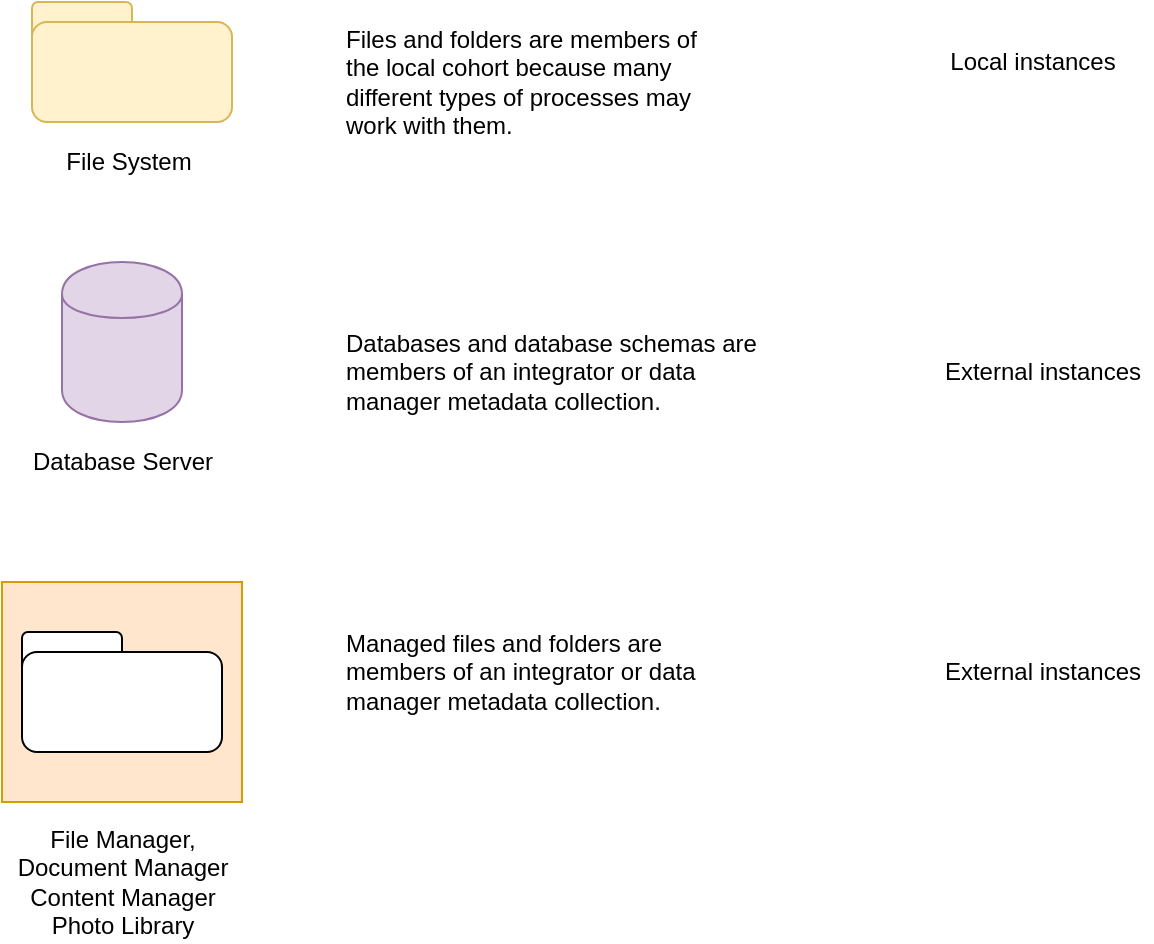 <mxfile version="12.4.2" type="device" pages="2"><diagram id="SlQlz_FcPWQnLJF7tZ5z" name="data-managers"><mxGraphModel dx="932" dy="598" grid="1" gridSize="10" guides="1" tooltips="1" connect="1" arrows="1" fold="1" page="1" pageScale="1" pageWidth="827" pageHeight="1169" math="0" shadow="0"><root><mxCell id="qEWORmq-P_R_PBA0xraj-0"/><mxCell id="qEWORmq-P_R_PBA0xraj-1" parent="qEWORmq-P_R_PBA0xraj-0"/><mxCell id="aL-94g7E4cJbYnGN59dc-1" value="Database Server" style="text;html=1;align=center;verticalAlign=middle;resizable=0;points=[];;autosize=1;" vertex="1" parent="qEWORmq-P_R_PBA0xraj-1"><mxGeometry x="100" y="300" width="110" height="20" as="geometry"/></mxCell><mxCell id="aL-94g7E4cJbYnGN59dc-2" value="" style="shape=cylinder;whiteSpace=wrap;html=1;boundedLbl=1;backgroundOutline=1;fillColor=#e1d5e7;strokeColor=#9673a6;" vertex="1" parent="qEWORmq-P_R_PBA0xraj-1"><mxGeometry x="125" y="210" width="60" height="80" as="geometry"/></mxCell><mxCell id="aL-94g7E4cJbYnGN59dc-5" value="File System" style="text;html=1;align=center;verticalAlign=middle;resizable=0;points=[];;autosize=1;" vertex="1" parent="qEWORmq-P_R_PBA0xraj-1"><mxGeometry x="117.5" y="150" width="80" height="20" as="geometry"/></mxCell><mxCell id="aL-94g7E4cJbYnGN59dc-7" value="" style="rounded=0;whiteSpace=wrap;html=1;fillColor=#ffe6cc;strokeColor=#d79b00;" vertex="1" parent="qEWORmq-P_R_PBA0xraj-1"><mxGeometry x="95" y="370" width="120" height="110" as="geometry"/></mxCell><mxCell id="aL-94g7E4cJbYnGN59dc-10" value="File Manager,&lt;br&gt;Document Manager&lt;br&gt;Content Manager&lt;br&gt;Photo Library" style="text;html=1;align=center;verticalAlign=middle;resizable=0;points=[];;autosize=1;" vertex="1" parent="qEWORmq-P_R_PBA0xraj-1"><mxGeometry x="95" y="490" width="120" height="60" as="geometry"/></mxCell><mxCell id="aL-94g7E4cJbYnGN59dc-11" value="" style="group" vertex="1" connectable="0" parent="qEWORmq-P_R_PBA0xraj-1"><mxGeometry x="105" y="80" width="105" height="60" as="geometry"/></mxCell><mxCell id="aL-94g7E4cJbYnGN59dc-3" value="" style="rounded=1;whiteSpace=wrap;html=1;fillColor=#fff2cc;strokeColor=#d6b656;" vertex="1" parent="aL-94g7E4cJbYnGN59dc-11"><mxGeometry x="5" width="50" height="20" as="geometry"/></mxCell><mxCell id="aL-94g7E4cJbYnGN59dc-4" value="" style="rounded=1;whiteSpace=wrap;html=1;fillColor=#fff2cc;strokeColor=#d6b656;" vertex="1" parent="aL-94g7E4cJbYnGN59dc-11"><mxGeometry x="5" y="10" width="100" height="50" as="geometry"/></mxCell><mxCell id="aL-94g7E4cJbYnGN59dc-12" value="" style="group" vertex="1" connectable="0" parent="qEWORmq-P_R_PBA0xraj-1"><mxGeometry x="95" y="395" width="110" height="60" as="geometry"/></mxCell><mxCell id="aL-94g7E4cJbYnGN59dc-8" value="" style="rounded=1;whiteSpace=wrap;html=1;" vertex="1" parent="aL-94g7E4cJbYnGN59dc-12"><mxGeometry x="10" width="50" height="20" as="geometry"/></mxCell><mxCell id="aL-94g7E4cJbYnGN59dc-9" value="" style="rounded=1;whiteSpace=wrap;html=1;" vertex="1" parent="aL-94g7E4cJbYnGN59dc-12"><mxGeometry x="10" y="10" width="100" height="50" as="geometry"/></mxCell><mxCell id="aL-94g7E4cJbYnGN59dc-14" value="Files and folders are members of &lt;br&gt;the local cohort because many&lt;br&gt;different types of processes may&lt;br&gt;work with them." style="text;html=1;align=left;verticalAlign=middle;resizable=0;points=[];;autosize=1;" vertex="1" parent="qEWORmq-P_R_PBA0xraj-1"><mxGeometry x="265" y="90" width="190" height="60" as="geometry"/></mxCell><mxCell id="aL-94g7E4cJbYnGN59dc-15" value="Databases and database schemas are&lt;br&gt;members of an integrator or data&lt;br&gt;manager metadata collection." style="text;html=1;align=left;verticalAlign=middle;resizable=0;points=[];;autosize=1;" vertex="1" parent="qEWORmq-P_R_PBA0xraj-1"><mxGeometry x="265" y="240" width="220" height="50" as="geometry"/></mxCell><mxCell id="aL-94g7E4cJbYnGN59dc-16" value="Managed files and folders are&lt;br&gt;members of an integrator or data&lt;br&gt;manager metadata collection." style="text;html=1;align=left;verticalAlign=middle;resizable=0;points=[];;autosize=1;" vertex="1" parent="qEWORmq-P_R_PBA0xraj-1"><mxGeometry x="265" y="390" width="190" height="50" as="geometry"/></mxCell><mxCell id="aL-94g7E4cJbYnGN59dc-17" value="Local instances" style="text;html=1;align=center;verticalAlign=middle;resizable=0;points=[];;autosize=1;" vertex="1" parent="qEWORmq-P_R_PBA0xraj-1"><mxGeometry x="560" y="100" width="100" height="20" as="geometry"/></mxCell><mxCell id="aL-94g7E4cJbYnGN59dc-18" value="External instances" style="text;html=1;align=center;verticalAlign=middle;resizable=0;points=[];;autosize=1;" vertex="1" parent="qEWORmq-P_R_PBA0xraj-1"><mxGeometry x="560" y="255" width="110" height="20" as="geometry"/></mxCell><mxCell id="aL-94g7E4cJbYnGN59dc-19" value="External instances" style="text;html=1;align=center;verticalAlign=middle;resizable=0;points=[];;autosize=1;" vertex="1" parent="qEWORmq-P_R_PBA0xraj-1"><mxGeometry x="560" y="405" width="110" height="20" as="geometry"/></mxCell></root></mxGraphModel></diagram><diagram id="EOfyEIvWAuLpGd_Z11Gm" name="database-open-types"><mxGraphModel dx="932" dy="598" grid="0" gridSize="10" guides="0" tooltips="1" connect="1" arrows="1" fold="1" page="1" pageScale="1" pageWidth="827" pageHeight="1169" math="0" shadow="0"><root><mxCell id="0"/><mxCell id="1" parent="0"/><mxCell id="QzzSCfnhz4Y8cJ4Taw_n-1" value="Software Server Platform" style="rounded=0;whiteSpace=wrap;html=1;fillColor=#fff2cc;strokeColor=#d6b656;" parent="1" vertex="1"><mxGeometry x="43" y="500" width="585" height="60" as="geometry"/></mxCell><mxCell id="QzzSCfnhz4Y8cJ4Taw_n-2" value="Database Server" style="rounded=0;whiteSpace=wrap;html=1;fillColor=#ffe6cc;strokeColor=#d79b00;" parent="1" vertex="1"><mxGeometry x="43" y="430" width="586" height="60" as="geometry"/></mxCell><mxCell id="QzzSCfnhz4Y8cJ4Taw_n-3" value="Database Manager" style="rounded=0;whiteSpace=wrap;html=1;fillColor=#ffe6cc;strokeColor=#d79b00;strokeWidth=5;" parent="1" vertex="1"><mxGeometry x="43" y="360" width="587" height="60" as="geometry"/></mxCell><mxCell id="QzzSCfnhz4Y8cJ4Taw_n-5" value="(Software Server)" style="text;html=1;align=center;verticalAlign=middle;resizable=0;points=[];;autosize=1;" parent="1" vertex="1"><mxGeometry x="643" y="450" width="110" height="20" as="geometry"/></mxCell><mxCell id="QzzSCfnhz4Y8cJ4Taw_n-6" value="(Software Server Capability)" style="text;html=1;align=center;verticalAlign=middle;resizable=0;points=[];;autosize=1;" parent="1" vertex="1"><mxGeometry x="643" y="380" width="170" height="20" as="geometry"/></mxCell><mxCell id="QzzSCfnhz4Y8cJ4Taw_n-7" value="Database" style="rounded=0;whiteSpace=wrap;html=1;fillColor=#dae8fc;strokeColor=#6c8ebf;" parent="1" vertex="1"><mxGeometry x="43" y="290" width="310" height="60" as="geometry"/></mxCell><mxCell id="QzzSCfnhz4Y8cJ4Taw_n-8" value="Database" style="rounded=0;whiteSpace=wrap;html=1;fillColor=#dae8fc;strokeColor=#6c8ebf;" parent="1" vertex="1"><mxGeometry x="363" y="290" width="267" height="60" as="geometry"/></mxCell><mxCell id="QzzSCfnhz4Y8cJ4Taw_n-9" value="(Data Store -&amp;gt; Asset)" style="text;html=1;align=center;verticalAlign=middle;resizable=0;points=[];;autosize=1;" parent="1" vertex="1"><mxGeometry x="643" y="310" width="130" height="20" as="geometry"/></mxCell><mxCell id="QzzSCfnhz4Y8cJ4Taw_n-10" value="Database Schema" style="rounded=0;whiteSpace=wrap;html=1;fillColor=#d5e8d4;strokeColor=#82b366;" parent="1" vertex="1"><mxGeometry x="43" y="220" width="310" height="60" as="geometry"/></mxCell><mxCell id="QzzSCfnhz4Y8cJ4Taw_n-11" value="Database Schema" style="rounded=0;whiteSpace=wrap;html=1;fillColor=#d5e8d4;strokeColor=#82b366;" parent="1" vertex="1"><mxGeometry x="363" y="220" width="150" height="60" as="geometry"/></mxCell><mxCell id="QzzSCfnhz4Y8cJ4Taw_n-12" value="Database Schema" style="rounded=0;whiteSpace=wrap;html=1;fillColor=#d5e8d4;strokeColor=#82b366;" parent="1" vertex="1"><mxGeometry x="523" y="220" width="107" height="60" as="geometry"/></mxCell><mxCell id="QzzSCfnhz4Y8cJ4Taw_n-13" value="Table" style="rounded=0;whiteSpace=wrap;html=1;fillColor=#e1d5e7;strokeColor=#9673a6;" parent="1" vertex="1"><mxGeometry x="126" y="150" width="144" height="60" as="geometry"/></mxCell><mxCell id="QzzSCfnhz4Y8cJ4Taw_n-15" value="View" style="rounded=0;whiteSpace=wrap;html=1;fillColor=#e1d5e7;strokeColor=#9673a6;" parent="1" vertex="1"><mxGeometry x="283" y="150" width="70" height="60" as="geometry"/></mxCell><mxCell id="QzzSCfnhz4Y8cJ4Taw_n-16" value="Table" style="rounded=0;whiteSpace=wrap;html=1;fillColor=#e1d5e7;strokeColor=#9673a6;" parent="1" vertex="1"><mxGeometry x="523" y="150" width="106" height="60" as="geometry"/></mxCell><mxCell id="QzzSCfnhz4Y8cJ4Taw_n-17" value="Table" style="rounded=0;whiteSpace=wrap;html=1;fillColor=#e1d5e7;strokeColor=#9673a6;" parent="1" vertex="1"><mxGeometry x="363" y="150" width="70" height="60" as="geometry"/></mxCell><mxCell id="QzzSCfnhz4Y8cJ4Taw_n-18" value="Table" style="rounded=0;whiteSpace=wrap;html=1;fillColor=#e1d5e7;strokeColor=#9673a6;" parent="1" vertex="1"><mxGeometry x="443" y="150" width="70" height="60" as="geometry"/></mxCell><mxCell id="QzzSCfnhz4Y8cJ4Taw_n-19" value="Table" style="rounded=0;whiteSpace=wrap;html=1;fillColor=#e1d5e7;strokeColor=#9673a6;" parent="1" vertex="1"><mxGeometry x="43" y="150" width="67" height="60" as="geometry"/></mxCell><mxCell id="QzzSCfnhz4Y8cJ4Taw_n-20" value="(Deployed Database Schema -&amp;gt; Data Set - &amp;gt; Asset)" style="text;html=1;align=center;verticalAlign=middle;resizable=0;points=[];;autosize=1;" parent="1" vertex="1"><mxGeometry x="643" y="254" width="285" height="18" as="geometry"/></mxCell><mxCell id="QzzSCfnhz4Y8cJ4Taw_n-21" value="Column" style="rounded=0;whiteSpace=wrap;html=1;rotation=-90;fillColor=#e1d5e7;strokeColor=#9673a6;" parent="1" vertex="1"><mxGeometry x="24" y="90" width="70" height="30" as="geometry"/></mxCell><mxCell id="QzzSCfnhz4Y8cJ4Taw_n-22" value="Column" style="rounded=0;whiteSpace=wrap;html=1;rotation=-90;fillColor=#e1d5e7;strokeColor=#9673a6;" parent="1" vertex="1"><mxGeometry x="61" y="90" width="70" height="30" as="geometry"/></mxCell><mxCell id="QzzSCfnhz4Y8cJ4Taw_n-23" value="Column" style="rounded=0;whiteSpace=wrap;html=1;rotation=-90;fillColor=#e1d5e7;strokeColor=#9673a6;" parent="1" vertex="1"><mxGeometry x="107" y="90" width="70" height="30" as="geometry"/></mxCell><mxCell id="QzzSCfnhz4Y8cJ4Taw_n-24" value="Column" style="rounded=0;whiteSpace=wrap;html=1;rotation=-90;fillColor=#e1d5e7;strokeColor=#9673a6;" parent="1" vertex="1"><mxGeometry x="144" y="90" width="70" height="30" as="geometry"/></mxCell><mxCell id="QzzSCfnhz4Y8cJ4Taw_n-25" value="Column" style="rounded=0;whiteSpace=wrap;html=1;rotation=-90;fillColor=#e1d5e7;strokeColor=#9673a6;" parent="1" vertex="1"><mxGeometry x="183" y="90" width="70" height="30" as="geometry"/></mxCell><mxCell id="QzzSCfnhz4Y8cJ4Taw_n-26" value="Column" style="rounded=0;whiteSpace=wrap;html=1;rotation=-90;fillColor=#e1d5e7;strokeColor=#9673a6;" parent="1" vertex="1"><mxGeometry x="220" y="90" width="70" height="30" as="geometry"/></mxCell><mxCell id="QzzSCfnhz4Y8cJ4Taw_n-30" style="edgeStyle=orthogonalEdgeStyle;rounded=0;orthogonalLoop=1;jettySize=auto;html=1;exitX=1;exitY=0.5;exitDx=0;exitDy=0;entryX=1;entryY=0.5;entryDx=0;entryDy=0;fillColor=#e1d5e7;strokeColor=#9673a6;" parent="1" source="QzzSCfnhz4Y8cJ4Taw_n-28" target="QzzSCfnhz4Y8cJ4Taw_n-26" edge="1"><mxGeometry relative="1" as="geometry"/></mxCell><mxCell id="QzzSCfnhz4Y8cJ4Taw_n-28" value="Column" style="rounded=0;whiteSpace=wrap;html=1;rotation=-90;fillColor=#e1d5e7;strokeColor=#9673a6;" parent="1" vertex="1"><mxGeometry x="264" y="90" width="70" height="30" as="geometry"/></mxCell><mxCell id="QzzSCfnhz4Y8cJ4Taw_n-31" style="edgeStyle=orthogonalEdgeStyle;rounded=0;orthogonalLoop=1;jettySize=auto;html=1;exitX=1;exitY=0.5;exitDx=0;exitDy=0;entryX=1;entryY=0.5;entryDx=0;entryDy=0;fillColor=#e1d5e7;strokeColor=#9673a6;" parent="1" source="QzzSCfnhz4Y8cJ4Taw_n-29" target="QzzSCfnhz4Y8cJ4Taw_n-25" edge="1"><mxGeometry relative="1" as="geometry"/></mxCell><mxCell id="QzzSCfnhz4Y8cJ4Taw_n-29" value="Column" style="rounded=0;whiteSpace=wrap;html=1;rotation=-90;fillColor=#e1d5e7;strokeColor=#9673a6;" parent="1" vertex="1"><mxGeometry x="301" y="90" width="70" height="30" as="geometry"/></mxCell><mxCell id="QzzSCfnhz4Y8cJ4Taw_n-32" value="Column" style="rounded=0;whiteSpace=wrap;html=1;rotation=-90;fillColor=#e1d5e7;strokeColor=#9673a6;" parent="1" vertex="1"><mxGeometry x="345" y="92" width="70" height="30" as="geometry"/></mxCell><mxCell id="QzzSCfnhz4Y8cJ4Taw_n-33" value="Column" style="rounded=0;whiteSpace=wrap;html=1;rotation=-90;fillColor=#e1d5e7;strokeColor=#9673a6;" parent="1" vertex="1"><mxGeometry x="382" y="92" width="70" height="30" as="geometry"/></mxCell><mxCell id="QzzSCfnhz4Y8cJ4Taw_n-34" value="Column" style="rounded=0;whiteSpace=wrap;html=1;rotation=-90;fillColor=#e1d5e7;strokeColor=#9673a6;" parent="1" vertex="1"><mxGeometry x="423" y="91" width="70" height="30" as="geometry"/></mxCell><mxCell id="QzzSCfnhz4Y8cJ4Taw_n-35" value="Column" style="rounded=0;whiteSpace=wrap;html=1;rotation=-90;fillColor=#e1d5e7;strokeColor=#9673a6;" parent="1" vertex="1"><mxGeometry x="460" y="91" width="70" height="30" as="geometry"/></mxCell><mxCell id="QzzSCfnhz4Y8cJ4Taw_n-36" value="Column" style="rounded=0;whiteSpace=wrap;html=1;rotation=-90;fillColor=#e1d5e7;strokeColor=#9673a6;" parent="1" vertex="1"><mxGeometry x="504" y="92" width="70" height="30" as="geometry"/></mxCell><mxCell id="QzzSCfnhz4Y8cJ4Taw_n-37" value="Column" style="rounded=0;whiteSpace=wrap;html=1;rotation=-90;fillColor=#e1d5e7;strokeColor=#9673a6;" parent="1" vertex="1"><mxGeometry x="541" y="92" width="70" height="30" as="geometry"/></mxCell><mxCell id="QzzSCfnhz4Y8cJ4Taw_n-38" value="Column" style="rounded=0;whiteSpace=wrap;html=1;rotation=-90;fillColor=#e1d5e7;strokeColor=#9673a6;" parent="1" vertex="1"><mxGeometry x="578" y="92" width="70" height="30" as="geometry"/></mxCell><mxCell id="QzzSCfnhz4Y8cJ4Taw_n-40" value="(Relational Schema -&amp;gt; ... -&amp;gt; Schema Type )" style="text;html=1;align=center;verticalAlign=middle;resizable=0;points=[];;autosize=1;" parent="1" vertex="1"><mxGeometry x="643" y="226" width="241" height="18" as="geometry"/></mxCell><mxCell id="QzzSCfnhz4Y8cJ4Taw_n-41" value="(Relational Table Type -&amp;gt; ... -&amp;gt; Schema Type )" style="text;html=1;align=center;verticalAlign=middle;resizable=0;points=[];;autosize=1;" parent="1" vertex="1"><mxGeometry x="643" y="156" width="254" height="18" as="geometry"/></mxCell><mxCell id="QzzSCfnhz4Y8cJ4Taw_n-42" value="(Relational Table -&amp;gt; ... -&amp;gt; Schema Attribute )" style="text;html=1;align=center;verticalAlign=middle;resizable=0;points=[];;autosize=1;" parent="1" vertex="1"><mxGeometry x="643" y="183" width="243" height="18" as="geometry"/></mxCell><mxCell id="QzzSCfnhz4Y8cJ4Taw_n-43" value="(Relational Column Type -&amp;gt; ... -&amp;gt; Schema Type )" style="text;html=1;align=center;verticalAlign=middle;resizable=0;points=[];;autosize=1;" parent="1" vertex="1"><mxGeometry x="643" y="85" width="267" height="18" as="geometry"/></mxCell><mxCell id="QzzSCfnhz4Y8cJ4Taw_n-44" value="(Relational Column -&amp;gt; ... -&amp;gt; Schema Attribute )" style="text;html=1;align=center;verticalAlign=middle;resizable=0;points=[];;autosize=1;" parent="1" vertex="1"><mxGeometry x="643" y="112" width="256" height="18" as="geometry"/></mxCell></root></mxGraphModel></diagram></mxfile>